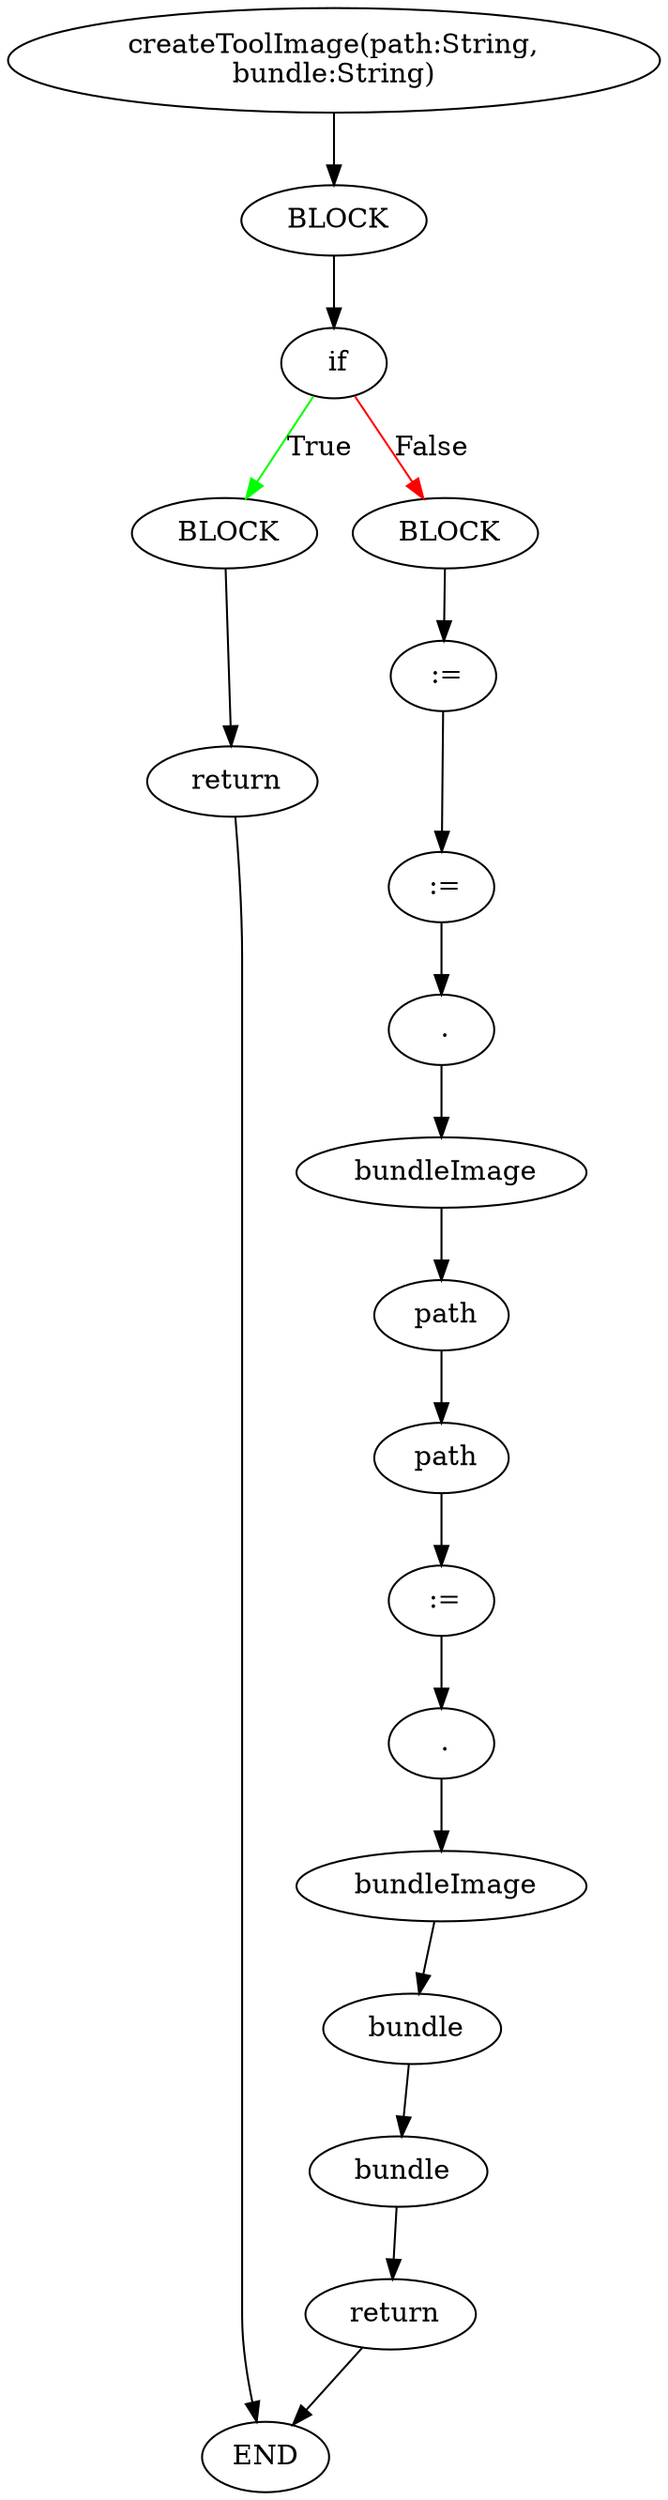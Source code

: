 digraph testGraph {
234[label=" createToolImage(path:String, 
bundle:String)"]
236[label="BLOCK"]
234 -> 236[color=black]
236[label=" BLOCK"]
237[label="if"]
236 -> 237[color=black]
237[label=" if"]
238[label="BLOCK"]
237 -> 238[label="True",color=green]
239[label="BLOCK"]
237 -> 239[label="False",color=red]
238[label=" BLOCK"]
240[label="return"]
238 -> 240[color=black]
239[label=" BLOCK"]
244[label=":="]
239 -> 244[color=black]
240[label=" return"]
235[label="END"]
240 -> 235[color=black]
244[label=" :="]
250[label=":="]
244 -> 250[color=black]
235[label=" END"]
250[label=" :="]
251[label="."]
250 -> 251[color=black]
251[label=" ."]
252[label="bundleImage"]
251 -> 252[color=black]
252[label=" bundleImage"]
253[label="path"]
252 -> 253[color=black]
253[label=" path"]
254[label="path"]
253 -> 254[color=black]
254[label=" path"]
255[label=":="]
254 -> 255[color=black]
255[label=" :="]
256[label="."]
255 -> 256[color=black]
256[label=" ."]
257[label="bundleImage"]
256 -> 257[color=black]
257[label=" bundleImage"]
258[label="bundle"]
257 -> 258[color=black]
258[label=" bundle"]
259[label="bundle"]
258 -> 259[color=black]
259[label=" bundle"]
260[label="return"]
259 -> 260[color=black]
260[label=" return"]
235[label="END"]
260 -> 235[color=black]
}
